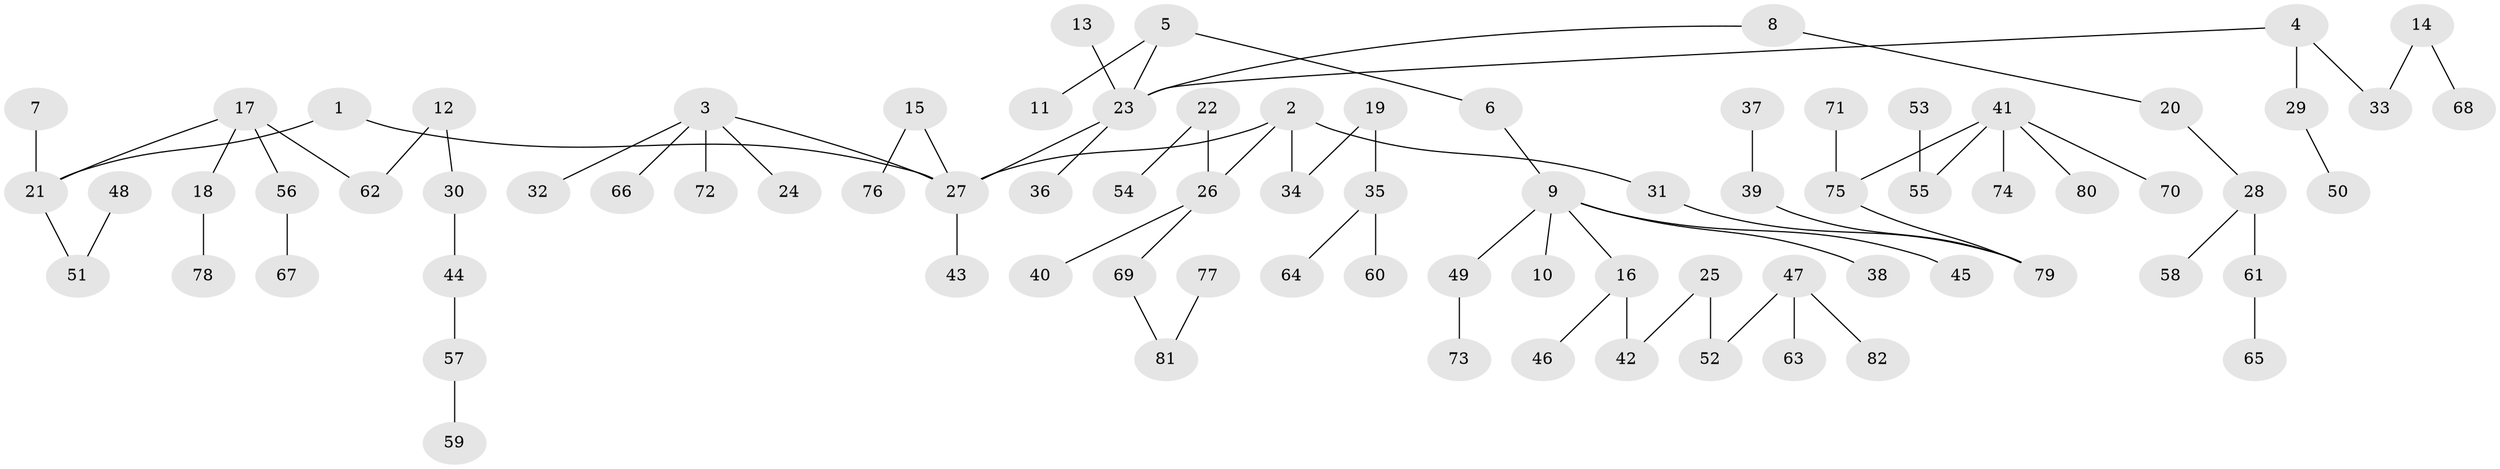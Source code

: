 // original degree distribution, {7: 0.017094017094017096, 2: 0.23076923076923078, 4: 0.03418803418803419, 5: 0.03418803418803419, 3: 0.1623931623931624, 1: 0.5042735042735043, 6: 0.017094017094017096}
// Generated by graph-tools (version 1.1) at 2025/37/03/04/25 23:37:29]
// undirected, 82 vertices, 81 edges
graph export_dot {
  node [color=gray90,style=filled];
  1;
  2;
  3;
  4;
  5;
  6;
  7;
  8;
  9;
  10;
  11;
  12;
  13;
  14;
  15;
  16;
  17;
  18;
  19;
  20;
  21;
  22;
  23;
  24;
  25;
  26;
  27;
  28;
  29;
  30;
  31;
  32;
  33;
  34;
  35;
  36;
  37;
  38;
  39;
  40;
  41;
  42;
  43;
  44;
  45;
  46;
  47;
  48;
  49;
  50;
  51;
  52;
  53;
  54;
  55;
  56;
  57;
  58;
  59;
  60;
  61;
  62;
  63;
  64;
  65;
  66;
  67;
  68;
  69;
  70;
  71;
  72;
  73;
  74;
  75;
  76;
  77;
  78;
  79;
  80;
  81;
  82;
  1 -- 21 [weight=1.0];
  1 -- 27 [weight=1.0];
  2 -- 26 [weight=1.0];
  2 -- 27 [weight=1.0];
  2 -- 31 [weight=1.0];
  2 -- 34 [weight=1.0];
  3 -- 24 [weight=1.0];
  3 -- 27 [weight=1.0];
  3 -- 32 [weight=1.0];
  3 -- 66 [weight=1.0];
  3 -- 72 [weight=1.0];
  4 -- 23 [weight=1.0];
  4 -- 29 [weight=1.0];
  4 -- 33 [weight=1.0];
  5 -- 6 [weight=1.0];
  5 -- 11 [weight=1.0];
  5 -- 23 [weight=1.0];
  6 -- 9 [weight=1.0];
  7 -- 21 [weight=1.0];
  8 -- 20 [weight=1.0];
  8 -- 23 [weight=1.0];
  9 -- 10 [weight=1.0];
  9 -- 16 [weight=1.0];
  9 -- 38 [weight=1.0];
  9 -- 45 [weight=1.0];
  9 -- 49 [weight=1.0];
  12 -- 30 [weight=1.0];
  12 -- 62 [weight=1.0];
  13 -- 23 [weight=1.0];
  14 -- 33 [weight=1.0];
  14 -- 68 [weight=1.0];
  15 -- 27 [weight=1.0];
  15 -- 76 [weight=1.0];
  16 -- 42 [weight=1.0];
  16 -- 46 [weight=1.0];
  17 -- 18 [weight=1.0];
  17 -- 21 [weight=1.0];
  17 -- 56 [weight=1.0];
  17 -- 62 [weight=1.0];
  18 -- 78 [weight=1.0];
  19 -- 34 [weight=1.0];
  19 -- 35 [weight=1.0];
  20 -- 28 [weight=1.0];
  21 -- 51 [weight=1.0];
  22 -- 26 [weight=1.0];
  22 -- 54 [weight=1.0];
  23 -- 27 [weight=1.0];
  23 -- 36 [weight=1.0];
  25 -- 42 [weight=1.0];
  25 -- 52 [weight=1.0];
  26 -- 40 [weight=1.0];
  26 -- 69 [weight=1.0];
  27 -- 43 [weight=1.0];
  28 -- 58 [weight=1.0];
  28 -- 61 [weight=1.0];
  29 -- 50 [weight=1.0];
  30 -- 44 [weight=1.0];
  31 -- 79 [weight=1.0];
  35 -- 60 [weight=1.0];
  35 -- 64 [weight=1.0];
  37 -- 39 [weight=1.0];
  39 -- 79 [weight=1.0];
  41 -- 55 [weight=1.0];
  41 -- 70 [weight=1.0];
  41 -- 74 [weight=1.0];
  41 -- 75 [weight=1.0];
  41 -- 80 [weight=1.0];
  44 -- 57 [weight=1.0];
  47 -- 52 [weight=1.0];
  47 -- 63 [weight=1.0];
  47 -- 82 [weight=1.0];
  48 -- 51 [weight=1.0];
  49 -- 73 [weight=1.0];
  53 -- 55 [weight=1.0];
  56 -- 67 [weight=1.0];
  57 -- 59 [weight=1.0];
  61 -- 65 [weight=1.0];
  69 -- 81 [weight=1.0];
  71 -- 75 [weight=1.0];
  75 -- 79 [weight=1.0];
  77 -- 81 [weight=1.0];
}
